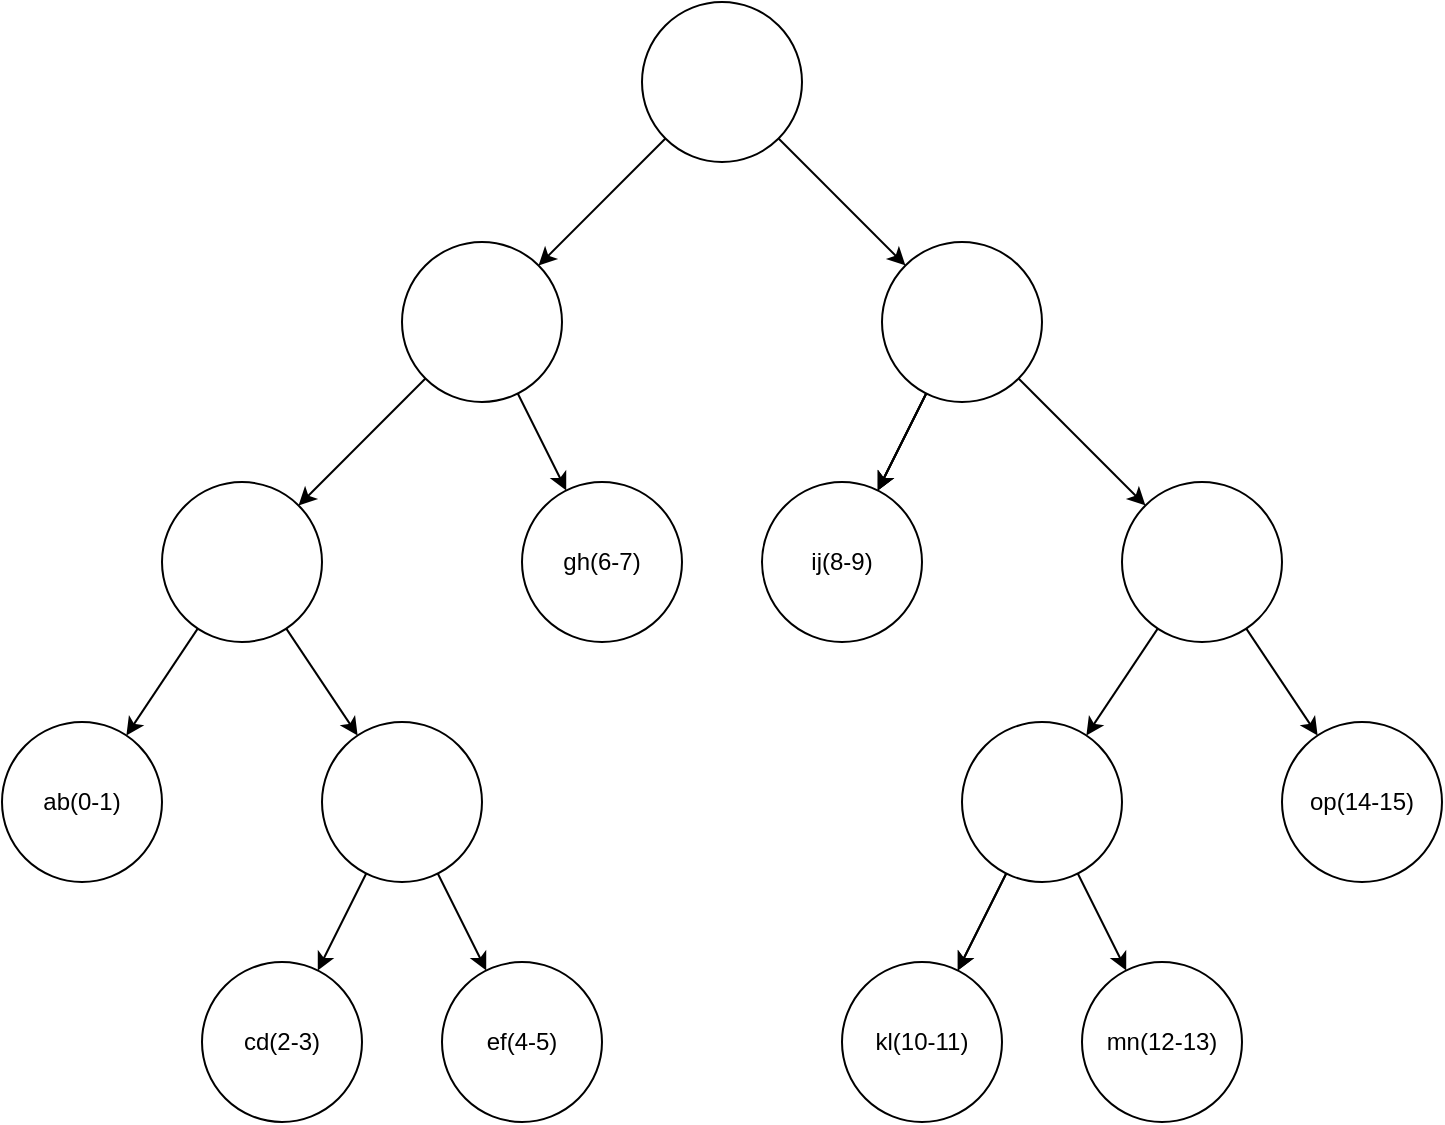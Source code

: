 <mxfile>
    <diagram id="AbwVCYNs7e-wbVNwrMOD" name="Page-1">
        <mxGraphModel dx="916" dy="1137" grid="1" gridSize="10" guides="1" tooltips="1" connect="1" arrows="1" fold="1" page="1" pageScale="1" pageWidth="827" pageHeight="1169" math="0" shadow="0">
            <root>
                <mxCell id="0"/>
                <mxCell id="1" parent="0"/>
                <mxCell id="4" value="" style="edgeStyle=none;html=1;" edge="1" parent="1" source="2" target="3">
                    <mxGeometry relative="1" as="geometry"/>
                </mxCell>
                <mxCell id="6" value="" style="edgeStyle=none;html=1;" edge="1" parent="1" source="2" target="5">
                    <mxGeometry relative="1" as="geometry"/>
                </mxCell>
                <mxCell id="2" value="" style="ellipse;whiteSpace=wrap;html=1;" vertex="1" parent="1">
                    <mxGeometry x="400" y="80" width="80" height="80" as="geometry"/>
                </mxCell>
                <mxCell id="9" value="" style="edgeStyle=none;html=1;" edge="1" parent="1" source="3" target="8">
                    <mxGeometry relative="1" as="geometry"/>
                </mxCell>
                <mxCell id="18" value="" style="edgeStyle=none;html=1;" edge="1" parent="1" source="3" target="17">
                    <mxGeometry relative="1" as="geometry"/>
                </mxCell>
                <mxCell id="3" value="" style="ellipse;whiteSpace=wrap;html=1;" vertex="1" parent="1">
                    <mxGeometry x="280" y="200" width="80" height="80" as="geometry"/>
                </mxCell>
                <mxCell id="11" value="" style="edgeStyle=none;html=1;" edge="1" parent="1" source="5" target="10">
                    <mxGeometry relative="1" as="geometry"/>
                </mxCell>
                <mxCell id="12" value="" style="edgeStyle=none;html=1;" edge="1" parent="1" source="5" target="10">
                    <mxGeometry relative="1" as="geometry"/>
                </mxCell>
                <mxCell id="13" value="" style="edgeStyle=none;html=1;" edge="1" parent="1" source="5" target="10">
                    <mxGeometry relative="1" as="geometry"/>
                </mxCell>
                <mxCell id="16" value="" style="edgeStyle=none;html=1;" edge="1" parent="1" source="5" target="15">
                    <mxGeometry relative="1" as="geometry"/>
                </mxCell>
                <mxCell id="5" value="" style="ellipse;whiteSpace=wrap;html=1;" vertex="1" parent="1">
                    <mxGeometry x="520" y="200" width="80" height="80" as="geometry"/>
                </mxCell>
                <mxCell id="8" value="gh(6-7)" style="ellipse;whiteSpace=wrap;html=1;" vertex="1" parent="1">
                    <mxGeometry x="340" y="320" width="80" height="80" as="geometry"/>
                </mxCell>
                <mxCell id="10" value="ij(8-9)" style="ellipse;whiteSpace=wrap;html=1;" vertex="1" parent="1">
                    <mxGeometry x="460" y="320" width="80" height="80" as="geometry"/>
                </mxCell>
                <mxCell id="20" value="" style="edgeStyle=none;html=1;" edge="1" parent="1" source="15" target="19">
                    <mxGeometry relative="1" as="geometry"/>
                </mxCell>
                <mxCell id="22" value="" style="edgeStyle=none;html=1;" edge="1" parent="1" source="15" target="21">
                    <mxGeometry relative="1" as="geometry"/>
                </mxCell>
                <mxCell id="15" value="" style="ellipse;whiteSpace=wrap;html=1;" vertex="1" parent="1">
                    <mxGeometry x="640" y="320" width="80" height="80" as="geometry"/>
                </mxCell>
                <mxCell id="30" value="" style="edgeStyle=none;html=1;" edge="1" parent="1" source="17" target="29">
                    <mxGeometry relative="1" as="geometry"/>
                </mxCell>
                <mxCell id="32" value="" style="edgeStyle=none;html=1;" edge="1" parent="1" source="17" target="31">
                    <mxGeometry relative="1" as="geometry"/>
                </mxCell>
                <mxCell id="17" value="" style="ellipse;whiteSpace=wrap;html=1;" vertex="1" parent="1">
                    <mxGeometry x="160" y="320" width="80" height="80" as="geometry"/>
                </mxCell>
                <mxCell id="24" value="" style="edgeStyle=none;html=1;" edge="1" parent="1" source="19" target="23">
                    <mxGeometry relative="1" as="geometry"/>
                </mxCell>
                <mxCell id="26" value="" style="edgeStyle=none;html=1;" edge="1" parent="1" source="19" target="23">
                    <mxGeometry relative="1" as="geometry"/>
                </mxCell>
                <mxCell id="28" value="" style="edgeStyle=none;html=1;" edge="1" parent="1" source="19" target="27">
                    <mxGeometry relative="1" as="geometry"/>
                </mxCell>
                <mxCell id="19" value="" style="ellipse;whiteSpace=wrap;html=1;" vertex="1" parent="1">
                    <mxGeometry x="560" y="440" width="80" height="80" as="geometry"/>
                </mxCell>
                <mxCell id="21" value="op(14-15)" style="ellipse;whiteSpace=wrap;html=1;" vertex="1" parent="1">
                    <mxGeometry x="720" y="440" width="80" height="80" as="geometry"/>
                </mxCell>
                <mxCell id="23" value="kl(10-11)" style="ellipse;whiteSpace=wrap;html=1;" vertex="1" parent="1">
                    <mxGeometry x="500" y="560" width="80" height="80" as="geometry"/>
                </mxCell>
                <mxCell id="27" value="mn(12-13)" style="ellipse;whiteSpace=wrap;html=1;" vertex="1" parent="1">
                    <mxGeometry x="620" y="560" width="80" height="80" as="geometry"/>
                </mxCell>
                <mxCell id="29" value="ab(0-1)" style="ellipse;whiteSpace=wrap;html=1;" vertex="1" parent="1">
                    <mxGeometry x="80" y="440" width="80" height="80" as="geometry"/>
                </mxCell>
                <mxCell id="34" value="" style="edgeStyle=none;html=1;" edge="1" parent="1" source="31" target="33">
                    <mxGeometry relative="1" as="geometry"/>
                </mxCell>
                <mxCell id="36" value="" style="edgeStyle=none;html=1;" edge="1" parent="1" source="31" target="35">
                    <mxGeometry relative="1" as="geometry"/>
                </mxCell>
                <mxCell id="31" value="" style="ellipse;whiteSpace=wrap;html=1;" vertex="1" parent="1">
                    <mxGeometry x="240" y="440" width="80" height="80" as="geometry"/>
                </mxCell>
                <mxCell id="33" value="cd(2-3)" style="ellipse;whiteSpace=wrap;html=1;" vertex="1" parent="1">
                    <mxGeometry x="180" y="560" width="80" height="80" as="geometry"/>
                </mxCell>
                <mxCell id="35" value="ef(4-5)" style="ellipse;whiteSpace=wrap;html=1;" vertex="1" parent="1">
                    <mxGeometry x="300" y="560" width="80" height="80" as="geometry"/>
                </mxCell>
            </root>
        </mxGraphModel>
    </diagram>
</mxfile>